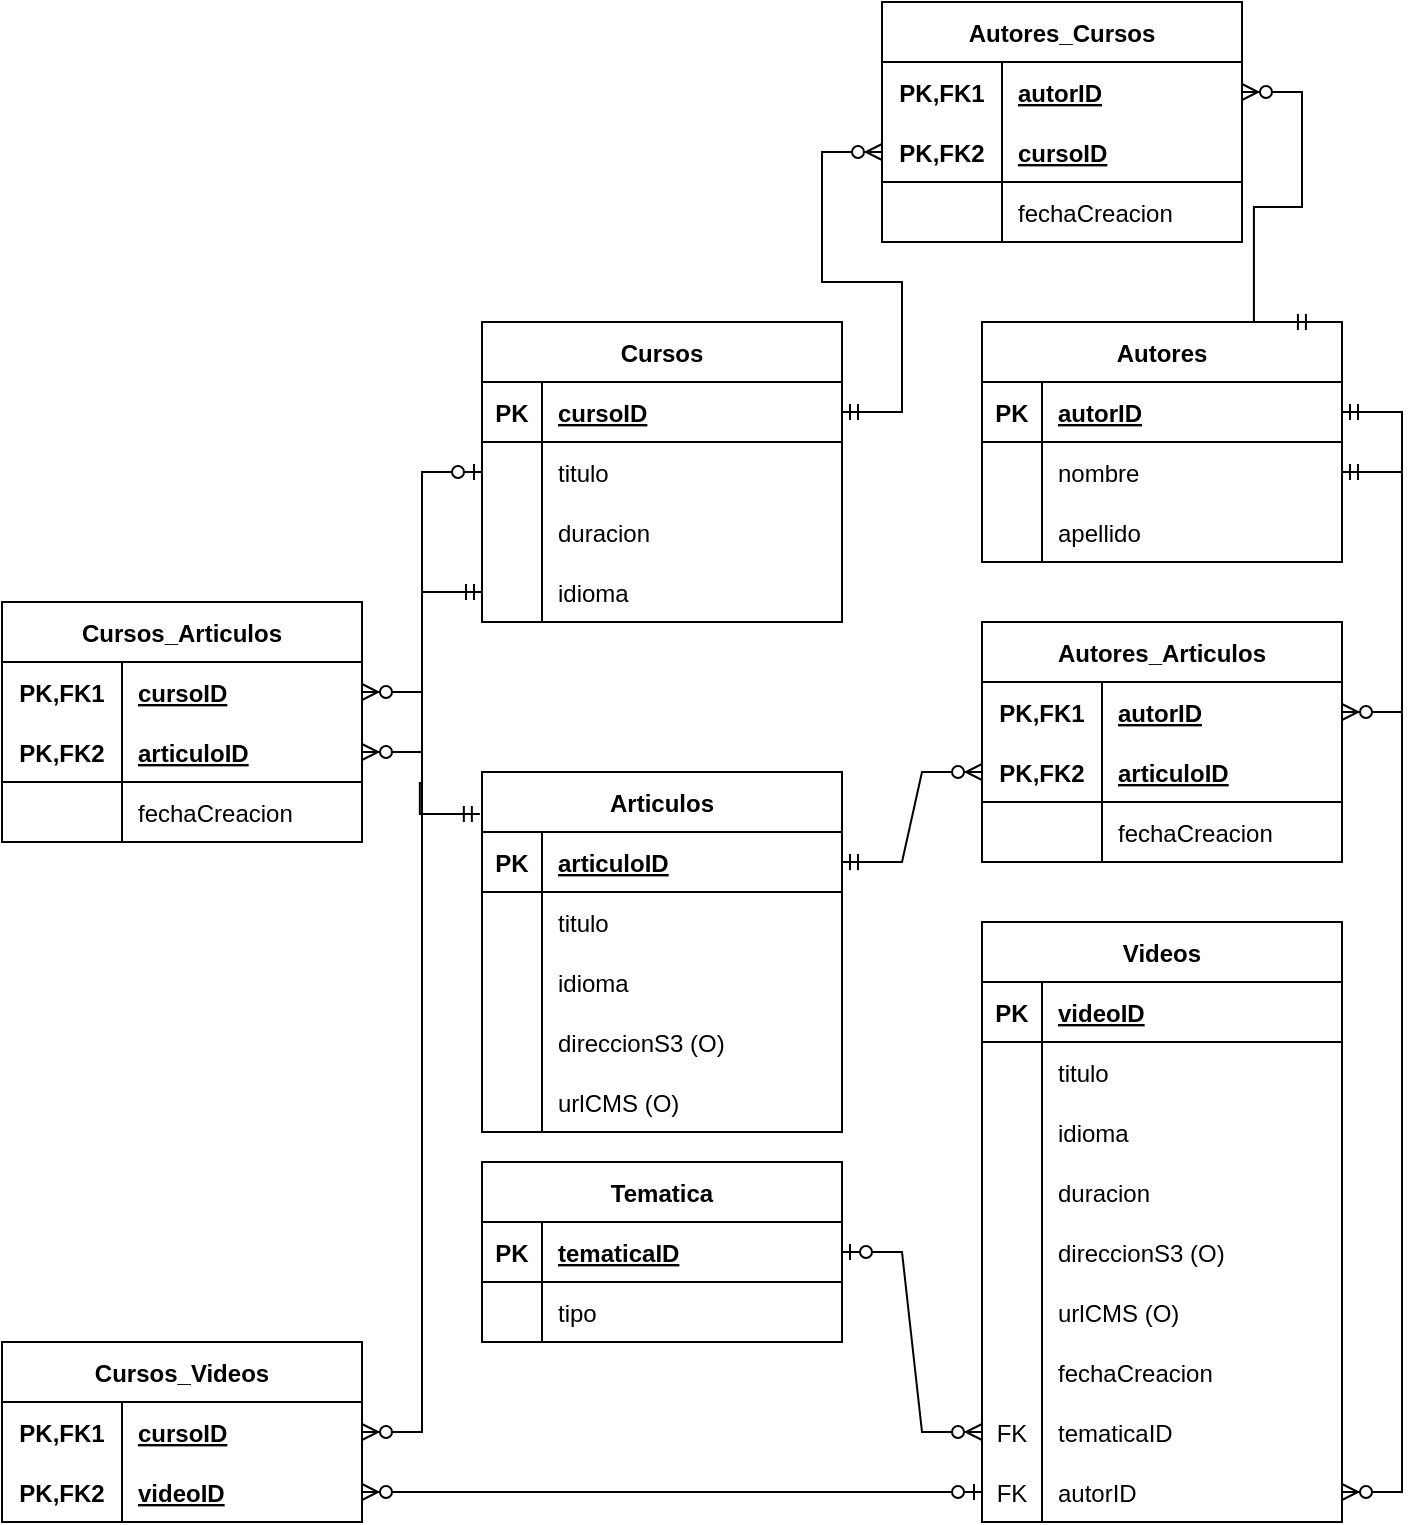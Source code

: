 <mxfile version="20.8.23" type="device"><diagram name="Página-1" id="os1vMzINKN-8FIigh-EX"><mxGraphModel dx="880" dy="416" grid="1" gridSize="10" guides="1" tooltips="1" connect="1" arrows="1" fold="1" page="1" pageScale="1" pageWidth="827" pageHeight="1169" math="0" shadow="0"><root><mxCell id="0"/><mxCell id="1" parent="0"/><mxCell id="VnHZlmrDXia-jZ76YcE3-1" value="Cursos" style="shape=table;startSize=30;container=1;collapsible=1;childLayout=tableLayout;fixedRows=1;rowLines=0;fontStyle=1;align=center;resizeLast=1;" vertex="1" parent="1"><mxGeometry x="270" y="180" width="180" height="150" as="geometry"/></mxCell><mxCell id="VnHZlmrDXia-jZ76YcE3-2" value="" style="shape=tableRow;horizontal=0;startSize=0;swimlaneHead=0;swimlaneBody=0;fillColor=none;collapsible=0;dropTarget=0;points=[[0,0.5],[1,0.5]];portConstraint=eastwest;top=0;left=0;right=0;bottom=1;" vertex="1" parent="VnHZlmrDXia-jZ76YcE3-1"><mxGeometry y="30" width="180" height="30" as="geometry"/></mxCell><mxCell id="VnHZlmrDXia-jZ76YcE3-3" value="PK" style="shape=partialRectangle;connectable=0;fillColor=none;top=0;left=0;bottom=0;right=0;fontStyle=1;overflow=hidden;" vertex="1" parent="VnHZlmrDXia-jZ76YcE3-2"><mxGeometry width="30" height="30" as="geometry"><mxRectangle width="30" height="30" as="alternateBounds"/></mxGeometry></mxCell><mxCell id="VnHZlmrDXia-jZ76YcE3-4" value="cursoID" style="shape=partialRectangle;connectable=0;fillColor=none;top=0;left=0;bottom=0;right=0;align=left;spacingLeft=6;fontStyle=5;overflow=hidden;" vertex="1" parent="VnHZlmrDXia-jZ76YcE3-2"><mxGeometry x="30" width="150" height="30" as="geometry"><mxRectangle width="150" height="30" as="alternateBounds"/></mxGeometry></mxCell><mxCell id="VnHZlmrDXia-jZ76YcE3-5" value="" style="shape=tableRow;horizontal=0;startSize=0;swimlaneHead=0;swimlaneBody=0;fillColor=none;collapsible=0;dropTarget=0;points=[[0,0.5],[1,0.5]];portConstraint=eastwest;top=0;left=0;right=0;bottom=0;" vertex="1" parent="VnHZlmrDXia-jZ76YcE3-1"><mxGeometry y="60" width="180" height="30" as="geometry"/></mxCell><mxCell id="VnHZlmrDXia-jZ76YcE3-6" value="" style="shape=partialRectangle;connectable=0;fillColor=none;top=0;left=0;bottom=0;right=0;editable=1;overflow=hidden;" vertex="1" parent="VnHZlmrDXia-jZ76YcE3-5"><mxGeometry width="30" height="30" as="geometry"><mxRectangle width="30" height="30" as="alternateBounds"/></mxGeometry></mxCell><mxCell id="VnHZlmrDXia-jZ76YcE3-7" value="titulo" style="shape=partialRectangle;connectable=0;fillColor=none;top=0;left=0;bottom=0;right=0;align=left;spacingLeft=6;overflow=hidden;" vertex="1" parent="VnHZlmrDXia-jZ76YcE3-5"><mxGeometry x="30" width="150" height="30" as="geometry"><mxRectangle width="150" height="30" as="alternateBounds"/></mxGeometry></mxCell><mxCell id="VnHZlmrDXia-jZ76YcE3-8" value="" style="shape=tableRow;horizontal=0;startSize=0;swimlaneHead=0;swimlaneBody=0;fillColor=none;collapsible=0;dropTarget=0;points=[[0,0.5],[1,0.5]];portConstraint=eastwest;top=0;left=0;right=0;bottom=0;" vertex="1" parent="VnHZlmrDXia-jZ76YcE3-1"><mxGeometry y="90" width="180" height="30" as="geometry"/></mxCell><mxCell id="VnHZlmrDXia-jZ76YcE3-9" value="" style="shape=partialRectangle;connectable=0;fillColor=none;top=0;left=0;bottom=0;right=0;editable=1;overflow=hidden;" vertex="1" parent="VnHZlmrDXia-jZ76YcE3-8"><mxGeometry width="30" height="30" as="geometry"><mxRectangle width="30" height="30" as="alternateBounds"/></mxGeometry></mxCell><mxCell id="VnHZlmrDXia-jZ76YcE3-10" value="duracion" style="shape=partialRectangle;connectable=0;fillColor=none;top=0;left=0;bottom=0;right=0;align=left;spacingLeft=6;overflow=hidden;" vertex="1" parent="VnHZlmrDXia-jZ76YcE3-8"><mxGeometry x="30" width="150" height="30" as="geometry"><mxRectangle width="150" height="30" as="alternateBounds"/></mxGeometry></mxCell><mxCell id="VnHZlmrDXia-jZ76YcE3-11" value="" style="shape=tableRow;horizontal=0;startSize=0;swimlaneHead=0;swimlaneBody=0;fillColor=none;collapsible=0;dropTarget=0;points=[[0,0.5],[1,0.5]];portConstraint=eastwest;top=0;left=0;right=0;bottom=0;" vertex="1" parent="VnHZlmrDXia-jZ76YcE3-1"><mxGeometry y="120" width="180" height="30" as="geometry"/></mxCell><mxCell id="VnHZlmrDXia-jZ76YcE3-12" value="" style="shape=partialRectangle;connectable=0;fillColor=none;top=0;left=0;bottom=0;right=0;editable=1;overflow=hidden;" vertex="1" parent="VnHZlmrDXia-jZ76YcE3-11"><mxGeometry width="30" height="30" as="geometry"><mxRectangle width="30" height="30" as="alternateBounds"/></mxGeometry></mxCell><mxCell id="VnHZlmrDXia-jZ76YcE3-13" value="idioma" style="shape=partialRectangle;connectable=0;fillColor=none;top=0;left=0;bottom=0;right=0;align=left;spacingLeft=6;overflow=hidden;" vertex="1" parent="VnHZlmrDXia-jZ76YcE3-11"><mxGeometry x="30" width="150" height="30" as="geometry"><mxRectangle width="150" height="30" as="alternateBounds"/></mxGeometry></mxCell><mxCell id="VnHZlmrDXia-jZ76YcE3-14" value="Autores" style="shape=table;startSize=30;container=1;collapsible=1;childLayout=tableLayout;fixedRows=1;rowLines=0;fontStyle=1;align=center;resizeLast=1;" vertex="1" parent="1"><mxGeometry x="520" y="180" width="180" height="120" as="geometry"/></mxCell><mxCell id="VnHZlmrDXia-jZ76YcE3-15" value="" style="shape=tableRow;horizontal=0;startSize=0;swimlaneHead=0;swimlaneBody=0;fillColor=none;collapsible=0;dropTarget=0;points=[[0,0.5],[1,0.5]];portConstraint=eastwest;top=0;left=0;right=0;bottom=1;" vertex="1" parent="VnHZlmrDXia-jZ76YcE3-14"><mxGeometry y="30" width="180" height="30" as="geometry"/></mxCell><mxCell id="VnHZlmrDXia-jZ76YcE3-16" value="PK" style="shape=partialRectangle;connectable=0;fillColor=none;top=0;left=0;bottom=0;right=0;fontStyle=1;overflow=hidden;" vertex="1" parent="VnHZlmrDXia-jZ76YcE3-15"><mxGeometry width="30" height="30" as="geometry"><mxRectangle width="30" height="30" as="alternateBounds"/></mxGeometry></mxCell><mxCell id="VnHZlmrDXia-jZ76YcE3-17" value="autorID" style="shape=partialRectangle;connectable=0;fillColor=none;top=0;left=0;bottom=0;right=0;align=left;spacingLeft=6;fontStyle=5;overflow=hidden;" vertex="1" parent="VnHZlmrDXia-jZ76YcE3-15"><mxGeometry x="30" width="150" height="30" as="geometry"><mxRectangle width="150" height="30" as="alternateBounds"/></mxGeometry></mxCell><mxCell id="VnHZlmrDXia-jZ76YcE3-18" value="" style="shape=tableRow;horizontal=0;startSize=0;swimlaneHead=0;swimlaneBody=0;fillColor=none;collapsible=0;dropTarget=0;points=[[0,0.5],[1,0.5]];portConstraint=eastwest;top=0;left=0;right=0;bottom=0;" vertex="1" parent="VnHZlmrDXia-jZ76YcE3-14"><mxGeometry y="60" width="180" height="30" as="geometry"/></mxCell><mxCell id="VnHZlmrDXia-jZ76YcE3-19" value="" style="shape=partialRectangle;connectable=0;fillColor=none;top=0;left=0;bottom=0;right=0;editable=1;overflow=hidden;" vertex="1" parent="VnHZlmrDXia-jZ76YcE3-18"><mxGeometry width="30" height="30" as="geometry"><mxRectangle width="30" height="30" as="alternateBounds"/></mxGeometry></mxCell><mxCell id="VnHZlmrDXia-jZ76YcE3-20" value="nombre" style="shape=partialRectangle;connectable=0;fillColor=none;top=0;left=0;bottom=0;right=0;align=left;spacingLeft=6;overflow=hidden;" vertex="1" parent="VnHZlmrDXia-jZ76YcE3-18"><mxGeometry x="30" width="150" height="30" as="geometry"><mxRectangle width="150" height="30" as="alternateBounds"/></mxGeometry></mxCell><mxCell id="VnHZlmrDXia-jZ76YcE3-21" value="" style="shape=tableRow;horizontal=0;startSize=0;swimlaneHead=0;swimlaneBody=0;fillColor=none;collapsible=0;dropTarget=0;points=[[0,0.5],[1,0.5]];portConstraint=eastwest;top=0;left=0;right=0;bottom=0;" vertex="1" parent="VnHZlmrDXia-jZ76YcE3-14"><mxGeometry y="90" width="180" height="30" as="geometry"/></mxCell><mxCell id="VnHZlmrDXia-jZ76YcE3-22" value="" style="shape=partialRectangle;connectable=0;fillColor=none;top=0;left=0;bottom=0;right=0;editable=1;overflow=hidden;" vertex="1" parent="VnHZlmrDXia-jZ76YcE3-21"><mxGeometry width="30" height="30" as="geometry"><mxRectangle width="30" height="30" as="alternateBounds"/></mxGeometry></mxCell><mxCell id="VnHZlmrDXia-jZ76YcE3-23" value="apellido" style="shape=partialRectangle;connectable=0;fillColor=none;top=0;left=0;bottom=0;right=0;align=left;spacingLeft=6;overflow=hidden;" vertex="1" parent="VnHZlmrDXia-jZ76YcE3-21"><mxGeometry x="30" width="150" height="30" as="geometry"><mxRectangle width="150" height="30" as="alternateBounds"/></mxGeometry></mxCell><mxCell id="VnHZlmrDXia-jZ76YcE3-73" value="Articulos" style="shape=table;startSize=30;container=1;collapsible=1;childLayout=tableLayout;fixedRows=1;rowLines=0;fontStyle=1;align=center;resizeLast=1;" vertex="1" parent="1"><mxGeometry x="270" y="405" width="180" height="180" as="geometry"/></mxCell><mxCell id="VnHZlmrDXia-jZ76YcE3-74" value="" style="shape=tableRow;horizontal=0;startSize=0;swimlaneHead=0;swimlaneBody=0;fillColor=none;collapsible=0;dropTarget=0;points=[[0,0.5],[1,0.5]];portConstraint=eastwest;top=0;left=0;right=0;bottom=1;" vertex="1" parent="VnHZlmrDXia-jZ76YcE3-73"><mxGeometry y="30" width="180" height="30" as="geometry"/></mxCell><mxCell id="VnHZlmrDXia-jZ76YcE3-75" value="PK" style="shape=partialRectangle;connectable=0;fillColor=none;top=0;left=0;bottom=0;right=0;fontStyle=1;overflow=hidden;" vertex="1" parent="VnHZlmrDXia-jZ76YcE3-74"><mxGeometry width="30" height="30" as="geometry"><mxRectangle width="30" height="30" as="alternateBounds"/></mxGeometry></mxCell><mxCell id="VnHZlmrDXia-jZ76YcE3-76" value="articuloID" style="shape=partialRectangle;connectable=0;fillColor=none;top=0;left=0;bottom=0;right=0;align=left;spacingLeft=6;fontStyle=5;overflow=hidden;" vertex="1" parent="VnHZlmrDXia-jZ76YcE3-74"><mxGeometry x="30" width="150" height="30" as="geometry"><mxRectangle width="150" height="30" as="alternateBounds"/></mxGeometry></mxCell><mxCell id="VnHZlmrDXia-jZ76YcE3-77" value="" style="shape=tableRow;horizontal=0;startSize=0;swimlaneHead=0;swimlaneBody=0;fillColor=none;collapsible=0;dropTarget=0;points=[[0,0.5],[1,0.5]];portConstraint=eastwest;top=0;left=0;right=0;bottom=0;" vertex="1" parent="VnHZlmrDXia-jZ76YcE3-73"><mxGeometry y="60" width="180" height="30" as="geometry"/></mxCell><mxCell id="VnHZlmrDXia-jZ76YcE3-78" value="" style="shape=partialRectangle;connectable=0;fillColor=none;top=0;left=0;bottom=0;right=0;editable=1;overflow=hidden;" vertex="1" parent="VnHZlmrDXia-jZ76YcE3-77"><mxGeometry width="30" height="30" as="geometry"><mxRectangle width="30" height="30" as="alternateBounds"/></mxGeometry></mxCell><mxCell id="VnHZlmrDXia-jZ76YcE3-79" value="titulo" style="shape=partialRectangle;connectable=0;fillColor=none;top=0;left=0;bottom=0;right=0;align=left;spacingLeft=6;overflow=hidden;" vertex="1" parent="VnHZlmrDXia-jZ76YcE3-77"><mxGeometry x="30" width="150" height="30" as="geometry"><mxRectangle width="150" height="30" as="alternateBounds"/></mxGeometry></mxCell><mxCell id="VnHZlmrDXia-jZ76YcE3-80" value="" style="shape=tableRow;horizontal=0;startSize=0;swimlaneHead=0;swimlaneBody=0;fillColor=none;collapsible=0;dropTarget=0;points=[[0,0.5],[1,0.5]];portConstraint=eastwest;top=0;left=0;right=0;bottom=0;" vertex="1" parent="VnHZlmrDXia-jZ76YcE3-73"><mxGeometry y="90" width="180" height="30" as="geometry"/></mxCell><mxCell id="VnHZlmrDXia-jZ76YcE3-81" value="" style="shape=partialRectangle;connectable=0;fillColor=none;top=0;left=0;bottom=0;right=0;editable=1;overflow=hidden;" vertex="1" parent="VnHZlmrDXia-jZ76YcE3-80"><mxGeometry width="30" height="30" as="geometry"><mxRectangle width="30" height="30" as="alternateBounds"/></mxGeometry></mxCell><mxCell id="VnHZlmrDXia-jZ76YcE3-82" value="idioma" style="shape=partialRectangle;connectable=0;fillColor=none;top=0;left=0;bottom=0;right=0;align=left;spacingLeft=6;overflow=hidden;" vertex="1" parent="VnHZlmrDXia-jZ76YcE3-80"><mxGeometry x="30" width="150" height="30" as="geometry"><mxRectangle width="150" height="30" as="alternateBounds"/></mxGeometry></mxCell><mxCell id="VnHZlmrDXia-jZ76YcE3-88" value="" style="shape=tableRow;horizontal=0;startSize=0;swimlaneHead=0;swimlaneBody=0;fillColor=none;collapsible=0;dropTarget=0;points=[[0,0.5],[1,0.5]];portConstraint=eastwest;top=0;left=0;right=0;bottom=0;" vertex="1" parent="VnHZlmrDXia-jZ76YcE3-73"><mxGeometry y="120" width="180" height="30" as="geometry"/></mxCell><mxCell id="VnHZlmrDXia-jZ76YcE3-89" value="" style="shape=partialRectangle;connectable=0;fillColor=none;top=0;left=0;bottom=0;right=0;editable=1;overflow=hidden;" vertex="1" parent="VnHZlmrDXia-jZ76YcE3-88"><mxGeometry width="30" height="30" as="geometry"><mxRectangle width="30" height="30" as="alternateBounds"/></mxGeometry></mxCell><mxCell id="VnHZlmrDXia-jZ76YcE3-90" value="direccionS3 (O)" style="shape=partialRectangle;connectable=0;fillColor=none;top=0;left=0;bottom=0;right=0;align=left;spacingLeft=6;overflow=hidden;" vertex="1" parent="VnHZlmrDXia-jZ76YcE3-88"><mxGeometry x="30" width="150" height="30" as="geometry"><mxRectangle width="150" height="30" as="alternateBounds"/></mxGeometry></mxCell><mxCell id="VnHZlmrDXia-jZ76YcE3-83" value="" style="shape=tableRow;horizontal=0;startSize=0;swimlaneHead=0;swimlaneBody=0;fillColor=none;collapsible=0;dropTarget=0;points=[[0,0.5],[1,0.5]];portConstraint=eastwest;top=0;left=0;right=0;bottom=0;" vertex="1" parent="VnHZlmrDXia-jZ76YcE3-73"><mxGeometry y="150" width="180" height="30" as="geometry"/></mxCell><mxCell id="VnHZlmrDXia-jZ76YcE3-84" value="" style="shape=partialRectangle;connectable=0;fillColor=none;top=0;left=0;bottom=0;right=0;editable=1;overflow=hidden;" vertex="1" parent="VnHZlmrDXia-jZ76YcE3-83"><mxGeometry width="30" height="30" as="geometry"><mxRectangle width="30" height="30" as="alternateBounds"/></mxGeometry></mxCell><mxCell id="VnHZlmrDXia-jZ76YcE3-85" value="urlCMS (O)" style="shape=partialRectangle;connectable=0;fillColor=none;top=0;left=0;bottom=0;right=0;align=left;spacingLeft=6;overflow=hidden;" vertex="1" parent="VnHZlmrDXia-jZ76YcE3-83"><mxGeometry x="30" width="150" height="30" as="geometry"><mxRectangle width="150" height="30" as="alternateBounds"/></mxGeometry></mxCell><mxCell id="VnHZlmrDXia-jZ76YcE3-132" value="Videos" style="shape=table;startSize=30;container=1;collapsible=1;childLayout=tableLayout;fixedRows=1;rowLines=0;fontStyle=1;align=center;resizeLast=1;" vertex="1" parent="1"><mxGeometry x="520" y="480" width="180" height="300" as="geometry"/></mxCell><mxCell id="VnHZlmrDXia-jZ76YcE3-133" value="" style="shape=tableRow;horizontal=0;startSize=0;swimlaneHead=0;swimlaneBody=0;fillColor=none;collapsible=0;dropTarget=0;points=[[0,0.5],[1,0.5]];portConstraint=eastwest;top=0;left=0;right=0;bottom=1;" vertex="1" parent="VnHZlmrDXia-jZ76YcE3-132"><mxGeometry y="30" width="180" height="30" as="geometry"/></mxCell><mxCell id="VnHZlmrDXia-jZ76YcE3-134" value="PK" style="shape=partialRectangle;connectable=0;fillColor=none;top=0;left=0;bottom=0;right=0;fontStyle=1;overflow=hidden;" vertex="1" parent="VnHZlmrDXia-jZ76YcE3-133"><mxGeometry width="30" height="30" as="geometry"><mxRectangle width="30" height="30" as="alternateBounds"/></mxGeometry></mxCell><mxCell id="VnHZlmrDXia-jZ76YcE3-135" value="videoID" style="shape=partialRectangle;connectable=0;fillColor=none;top=0;left=0;bottom=0;right=0;align=left;spacingLeft=6;fontStyle=5;overflow=hidden;" vertex="1" parent="VnHZlmrDXia-jZ76YcE3-133"><mxGeometry x="30" width="150" height="30" as="geometry"><mxRectangle width="150" height="30" as="alternateBounds"/></mxGeometry></mxCell><mxCell id="VnHZlmrDXia-jZ76YcE3-136" value="" style="shape=tableRow;horizontal=0;startSize=0;swimlaneHead=0;swimlaneBody=0;fillColor=none;collapsible=0;dropTarget=0;points=[[0,0.5],[1,0.5]];portConstraint=eastwest;top=0;left=0;right=0;bottom=0;" vertex="1" parent="VnHZlmrDXia-jZ76YcE3-132"><mxGeometry y="60" width="180" height="30" as="geometry"/></mxCell><mxCell id="VnHZlmrDXia-jZ76YcE3-137" value="" style="shape=partialRectangle;connectable=0;fillColor=none;top=0;left=0;bottom=0;right=0;editable=1;overflow=hidden;" vertex="1" parent="VnHZlmrDXia-jZ76YcE3-136"><mxGeometry width="30" height="30" as="geometry"><mxRectangle width="30" height="30" as="alternateBounds"/></mxGeometry></mxCell><mxCell id="VnHZlmrDXia-jZ76YcE3-138" value="titulo" style="shape=partialRectangle;connectable=0;fillColor=none;top=0;left=0;bottom=0;right=0;align=left;spacingLeft=6;overflow=hidden;" vertex="1" parent="VnHZlmrDXia-jZ76YcE3-136"><mxGeometry x="30" width="150" height="30" as="geometry"><mxRectangle width="150" height="30" as="alternateBounds"/></mxGeometry></mxCell><mxCell id="VnHZlmrDXia-jZ76YcE3-139" value="" style="shape=tableRow;horizontal=0;startSize=0;swimlaneHead=0;swimlaneBody=0;fillColor=none;collapsible=0;dropTarget=0;points=[[0,0.5],[1,0.5]];portConstraint=eastwest;top=0;left=0;right=0;bottom=0;" vertex="1" parent="VnHZlmrDXia-jZ76YcE3-132"><mxGeometry y="90" width="180" height="30" as="geometry"/></mxCell><mxCell id="VnHZlmrDXia-jZ76YcE3-140" value="" style="shape=partialRectangle;connectable=0;fillColor=none;top=0;left=0;bottom=0;right=0;editable=1;overflow=hidden;" vertex="1" parent="VnHZlmrDXia-jZ76YcE3-139"><mxGeometry width="30" height="30" as="geometry"><mxRectangle width="30" height="30" as="alternateBounds"/></mxGeometry></mxCell><mxCell id="VnHZlmrDXia-jZ76YcE3-141" value="idioma" style="shape=partialRectangle;connectable=0;fillColor=none;top=0;left=0;bottom=0;right=0;align=left;spacingLeft=6;overflow=hidden;" vertex="1" parent="VnHZlmrDXia-jZ76YcE3-139"><mxGeometry x="30" width="150" height="30" as="geometry"><mxRectangle width="150" height="30" as="alternateBounds"/></mxGeometry></mxCell><mxCell id="VnHZlmrDXia-jZ76YcE3-187" value="" style="shape=tableRow;horizontal=0;startSize=0;swimlaneHead=0;swimlaneBody=0;fillColor=none;collapsible=0;dropTarget=0;points=[[0,0.5],[1,0.5]];portConstraint=eastwest;top=0;left=0;right=0;bottom=0;" vertex="1" parent="VnHZlmrDXia-jZ76YcE3-132"><mxGeometry y="120" width="180" height="30" as="geometry"/></mxCell><mxCell id="VnHZlmrDXia-jZ76YcE3-188" value="" style="shape=partialRectangle;connectable=0;fillColor=none;top=0;left=0;bottom=0;right=0;editable=1;overflow=hidden;" vertex="1" parent="VnHZlmrDXia-jZ76YcE3-187"><mxGeometry width="30" height="30" as="geometry"><mxRectangle width="30" height="30" as="alternateBounds"/></mxGeometry></mxCell><mxCell id="VnHZlmrDXia-jZ76YcE3-189" value="duracion" style="shape=partialRectangle;connectable=0;fillColor=none;top=0;left=0;bottom=0;right=0;align=left;spacingLeft=6;overflow=hidden;" vertex="1" parent="VnHZlmrDXia-jZ76YcE3-187"><mxGeometry x="30" width="150" height="30" as="geometry"><mxRectangle width="150" height="30" as="alternateBounds"/></mxGeometry></mxCell><mxCell id="VnHZlmrDXia-jZ76YcE3-142" value="" style="shape=tableRow;horizontal=0;startSize=0;swimlaneHead=0;swimlaneBody=0;fillColor=none;collapsible=0;dropTarget=0;points=[[0,0.5],[1,0.5]];portConstraint=eastwest;top=0;left=0;right=0;bottom=0;" vertex="1" parent="VnHZlmrDXia-jZ76YcE3-132"><mxGeometry y="150" width="180" height="30" as="geometry"/></mxCell><mxCell id="VnHZlmrDXia-jZ76YcE3-143" value="" style="shape=partialRectangle;connectable=0;fillColor=none;top=0;left=0;bottom=0;right=0;editable=1;overflow=hidden;" vertex="1" parent="VnHZlmrDXia-jZ76YcE3-142"><mxGeometry width="30" height="30" as="geometry"><mxRectangle width="30" height="30" as="alternateBounds"/></mxGeometry></mxCell><mxCell id="VnHZlmrDXia-jZ76YcE3-144" value="direccionS3 (O)" style="shape=partialRectangle;connectable=0;fillColor=none;top=0;left=0;bottom=0;right=0;align=left;spacingLeft=6;overflow=hidden;" vertex="1" parent="VnHZlmrDXia-jZ76YcE3-142"><mxGeometry x="30" width="150" height="30" as="geometry"><mxRectangle width="150" height="30" as="alternateBounds"/></mxGeometry></mxCell><mxCell id="VnHZlmrDXia-jZ76YcE3-145" value="" style="shape=tableRow;horizontal=0;startSize=0;swimlaneHead=0;swimlaneBody=0;fillColor=none;collapsible=0;dropTarget=0;points=[[0,0.5],[1,0.5]];portConstraint=eastwest;top=0;left=0;right=0;bottom=0;" vertex="1" parent="VnHZlmrDXia-jZ76YcE3-132"><mxGeometry y="180" width="180" height="30" as="geometry"/></mxCell><mxCell id="VnHZlmrDXia-jZ76YcE3-146" value="" style="shape=partialRectangle;connectable=0;fillColor=none;top=0;left=0;bottom=0;right=0;editable=1;overflow=hidden;" vertex="1" parent="VnHZlmrDXia-jZ76YcE3-145"><mxGeometry width="30" height="30" as="geometry"><mxRectangle width="30" height="30" as="alternateBounds"/></mxGeometry></mxCell><mxCell id="VnHZlmrDXia-jZ76YcE3-147" value="urlCMS (O)" style="shape=partialRectangle;connectable=0;fillColor=none;top=0;left=0;bottom=0;right=0;align=left;spacingLeft=6;overflow=hidden;" vertex="1" parent="VnHZlmrDXia-jZ76YcE3-145"><mxGeometry x="30" width="150" height="30" as="geometry"><mxRectangle width="150" height="30" as="alternateBounds"/></mxGeometry></mxCell><mxCell id="VnHZlmrDXia-jZ76YcE3-218" value="" style="shape=tableRow;horizontal=0;startSize=0;swimlaneHead=0;swimlaneBody=0;fillColor=none;collapsible=0;dropTarget=0;points=[[0,0.5],[1,0.5]];portConstraint=eastwest;top=0;left=0;right=0;bottom=0;" vertex="1" parent="VnHZlmrDXia-jZ76YcE3-132"><mxGeometry y="210" width="180" height="30" as="geometry"/></mxCell><mxCell id="VnHZlmrDXia-jZ76YcE3-219" value="" style="shape=partialRectangle;connectable=0;fillColor=none;top=0;left=0;bottom=0;right=0;editable=1;overflow=hidden;" vertex="1" parent="VnHZlmrDXia-jZ76YcE3-218"><mxGeometry width="30" height="30" as="geometry"><mxRectangle width="30" height="30" as="alternateBounds"/></mxGeometry></mxCell><mxCell id="VnHZlmrDXia-jZ76YcE3-220" value="fechaCreacion" style="shape=partialRectangle;connectable=0;fillColor=none;top=0;left=0;bottom=0;right=0;align=left;spacingLeft=6;overflow=hidden;" vertex="1" parent="VnHZlmrDXia-jZ76YcE3-218"><mxGeometry x="30" width="150" height="30" as="geometry"><mxRectangle width="150" height="30" as="alternateBounds"/></mxGeometry></mxCell><mxCell id="VnHZlmrDXia-jZ76YcE3-193" value="" style="shape=tableRow;horizontal=0;startSize=0;swimlaneHead=0;swimlaneBody=0;fillColor=none;collapsible=0;dropTarget=0;points=[[0,0.5],[1,0.5]];portConstraint=eastwest;top=0;left=0;right=0;bottom=0;" vertex="1" parent="VnHZlmrDXia-jZ76YcE3-132"><mxGeometry y="240" width="180" height="30" as="geometry"/></mxCell><mxCell id="VnHZlmrDXia-jZ76YcE3-194" value="FK" style="shape=partialRectangle;connectable=0;fillColor=none;top=0;left=0;bottom=0;right=0;fontStyle=0;overflow=hidden;" vertex="1" parent="VnHZlmrDXia-jZ76YcE3-193"><mxGeometry width="30" height="30" as="geometry"><mxRectangle width="30" height="30" as="alternateBounds"/></mxGeometry></mxCell><mxCell id="VnHZlmrDXia-jZ76YcE3-195" value="tematicaID" style="shape=partialRectangle;connectable=0;fillColor=none;top=0;left=0;bottom=0;right=0;align=left;spacingLeft=6;fontStyle=0;overflow=hidden;" vertex="1" parent="VnHZlmrDXia-jZ76YcE3-193"><mxGeometry x="30" width="150" height="30" as="geometry"><mxRectangle width="150" height="30" as="alternateBounds"/></mxGeometry></mxCell><mxCell id="VnHZlmrDXia-jZ76YcE3-190" value="" style="shape=tableRow;horizontal=0;startSize=0;swimlaneHead=0;swimlaneBody=0;fillColor=none;collapsible=0;dropTarget=0;points=[[0,0.5],[1,0.5]];portConstraint=eastwest;top=0;left=0;right=0;bottom=0;" vertex="1" parent="VnHZlmrDXia-jZ76YcE3-132"><mxGeometry y="270" width="180" height="30" as="geometry"/></mxCell><mxCell id="VnHZlmrDXia-jZ76YcE3-191" value="FK" style="shape=partialRectangle;connectable=0;fillColor=none;top=0;left=0;bottom=0;right=0;fontStyle=0;overflow=hidden;" vertex="1" parent="VnHZlmrDXia-jZ76YcE3-190"><mxGeometry width="30" height="30" as="geometry"><mxRectangle width="30" height="30" as="alternateBounds"/></mxGeometry></mxCell><mxCell id="VnHZlmrDXia-jZ76YcE3-192" value="autorID" style="shape=partialRectangle;connectable=0;fillColor=none;top=0;left=0;bottom=0;right=0;align=left;spacingLeft=6;fontStyle=0;overflow=hidden;" vertex="1" parent="VnHZlmrDXia-jZ76YcE3-190"><mxGeometry x="30" width="150" height="30" as="geometry"><mxRectangle width="150" height="30" as="alternateBounds"/></mxGeometry></mxCell><mxCell id="VnHZlmrDXia-jZ76YcE3-148" value="Autores_Cursos" style="shape=table;startSize=30;container=1;collapsible=1;childLayout=tableLayout;fixedRows=1;rowLines=0;fontStyle=1;align=center;resizeLast=1;" vertex="1" parent="1"><mxGeometry x="470" y="20" width="180" height="120" as="geometry"/></mxCell><mxCell id="VnHZlmrDXia-jZ76YcE3-149" value="" style="shape=tableRow;horizontal=0;startSize=0;swimlaneHead=0;swimlaneBody=0;fillColor=none;collapsible=0;dropTarget=0;points=[[0,0.5],[1,0.5]];portConstraint=eastwest;top=0;left=0;right=0;bottom=0;" vertex="1" parent="VnHZlmrDXia-jZ76YcE3-148"><mxGeometry y="30" width="180" height="30" as="geometry"/></mxCell><mxCell id="VnHZlmrDXia-jZ76YcE3-150" value="PK,FK1" style="shape=partialRectangle;connectable=0;fillColor=none;top=0;left=0;bottom=0;right=0;fontStyle=1;overflow=hidden;" vertex="1" parent="VnHZlmrDXia-jZ76YcE3-149"><mxGeometry width="60" height="30" as="geometry"><mxRectangle width="60" height="30" as="alternateBounds"/></mxGeometry></mxCell><mxCell id="VnHZlmrDXia-jZ76YcE3-151" value="autorID" style="shape=partialRectangle;connectable=0;fillColor=none;top=0;left=0;bottom=0;right=0;align=left;spacingLeft=6;fontStyle=5;overflow=hidden;" vertex="1" parent="VnHZlmrDXia-jZ76YcE3-149"><mxGeometry x="60" width="120" height="30" as="geometry"><mxRectangle width="120" height="30" as="alternateBounds"/></mxGeometry></mxCell><mxCell id="VnHZlmrDXia-jZ76YcE3-152" value="" style="shape=tableRow;horizontal=0;startSize=0;swimlaneHead=0;swimlaneBody=0;fillColor=none;collapsible=0;dropTarget=0;points=[[0,0.5],[1,0.5]];portConstraint=eastwest;top=0;left=0;right=0;bottom=1;" vertex="1" parent="VnHZlmrDXia-jZ76YcE3-148"><mxGeometry y="60" width="180" height="30" as="geometry"/></mxCell><mxCell id="VnHZlmrDXia-jZ76YcE3-153" value="PK,FK2" style="shape=partialRectangle;connectable=0;fillColor=none;top=0;left=0;bottom=0;right=0;fontStyle=1;overflow=hidden;" vertex="1" parent="VnHZlmrDXia-jZ76YcE3-152"><mxGeometry width="60" height="30" as="geometry"><mxRectangle width="60" height="30" as="alternateBounds"/></mxGeometry></mxCell><mxCell id="VnHZlmrDXia-jZ76YcE3-154" value="cursoID" style="shape=partialRectangle;connectable=0;fillColor=none;top=0;left=0;bottom=0;right=0;align=left;spacingLeft=6;fontStyle=5;overflow=hidden;" vertex="1" parent="VnHZlmrDXia-jZ76YcE3-152"><mxGeometry x="60" width="120" height="30" as="geometry"><mxRectangle width="120" height="30" as="alternateBounds"/></mxGeometry></mxCell><mxCell id="VnHZlmrDXia-jZ76YcE3-226" value="" style="shape=tableRow;horizontal=0;startSize=0;swimlaneHead=0;swimlaneBody=0;fillColor=none;collapsible=0;dropTarget=0;points=[[0,0.5],[1,0.5]];portConstraint=eastwest;top=0;left=0;right=0;bottom=0;" vertex="1" parent="VnHZlmrDXia-jZ76YcE3-148"><mxGeometry y="90" width="180" height="30" as="geometry"/></mxCell><mxCell id="VnHZlmrDXia-jZ76YcE3-227" value="" style="shape=partialRectangle;connectable=0;fillColor=none;top=0;left=0;bottom=0;right=0;editable=1;overflow=hidden;" vertex="1" parent="VnHZlmrDXia-jZ76YcE3-226"><mxGeometry width="60" height="30" as="geometry"><mxRectangle width="60" height="30" as="alternateBounds"/></mxGeometry></mxCell><mxCell id="VnHZlmrDXia-jZ76YcE3-228" value="fechaCreacion" style="shape=partialRectangle;connectable=0;fillColor=none;top=0;left=0;bottom=0;right=0;align=left;spacingLeft=6;overflow=hidden;" vertex="1" parent="VnHZlmrDXia-jZ76YcE3-226"><mxGeometry x="60" width="120" height="30" as="geometry"><mxRectangle width="120" height="30" as="alternateBounds"/></mxGeometry></mxCell><mxCell id="VnHZlmrDXia-jZ76YcE3-161" value="Cursos_Articulos" style="shape=table;startSize=30;container=1;collapsible=1;childLayout=tableLayout;fixedRows=1;rowLines=0;fontStyle=1;align=center;resizeLast=1;" vertex="1" parent="1"><mxGeometry x="30" y="320" width="180" height="120" as="geometry"/></mxCell><mxCell id="VnHZlmrDXia-jZ76YcE3-162" value="" style="shape=tableRow;horizontal=0;startSize=0;swimlaneHead=0;swimlaneBody=0;fillColor=none;collapsible=0;dropTarget=0;points=[[0,0.5],[1,0.5]];portConstraint=eastwest;top=0;left=0;right=0;bottom=0;" vertex="1" parent="VnHZlmrDXia-jZ76YcE3-161"><mxGeometry y="30" width="180" height="30" as="geometry"/></mxCell><mxCell id="VnHZlmrDXia-jZ76YcE3-163" value="PK,FK1" style="shape=partialRectangle;connectable=0;fillColor=none;top=0;left=0;bottom=0;right=0;fontStyle=1;overflow=hidden;" vertex="1" parent="VnHZlmrDXia-jZ76YcE3-162"><mxGeometry width="60" height="30" as="geometry"><mxRectangle width="60" height="30" as="alternateBounds"/></mxGeometry></mxCell><mxCell id="VnHZlmrDXia-jZ76YcE3-164" value="cursoID" style="shape=partialRectangle;connectable=0;fillColor=none;top=0;left=0;bottom=0;right=0;align=left;spacingLeft=6;fontStyle=5;overflow=hidden;" vertex="1" parent="VnHZlmrDXia-jZ76YcE3-162"><mxGeometry x="60" width="120" height="30" as="geometry"><mxRectangle width="120" height="30" as="alternateBounds"/></mxGeometry></mxCell><mxCell id="VnHZlmrDXia-jZ76YcE3-165" value="" style="shape=tableRow;horizontal=0;startSize=0;swimlaneHead=0;swimlaneBody=0;fillColor=none;collapsible=0;dropTarget=0;points=[[0,0.5],[1,0.5]];portConstraint=eastwest;top=0;left=0;right=0;bottom=1;" vertex="1" parent="VnHZlmrDXia-jZ76YcE3-161"><mxGeometry y="60" width="180" height="30" as="geometry"/></mxCell><mxCell id="VnHZlmrDXia-jZ76YcE3-166" value="PK,FK2" style="shape=partialRectangle;connectable=0;fillColor=none;top=0;left=0;bottom=0;right=0;fontStyle=1;overflow=hidden;" vertex="1" parent="VnHZlmrDXia-jZ76YcE3-165"><mxGeometry width="60" height="30" as="geometry"><mxRectangle width="60" height="30" as="alternateBounds"/></mxGeometry></mxCell><mxCell id="VnHZlmrDXia-jZ76YcE3-167" value="articuloID" style="shape=partialRectangle;connectable=0;fillColor=none;top=0;left=0;bottom=0;right=0;align=left;spacingLeft=6;fontStyle=5;overflow=hidden;" vertex="1" parent="VnHZlmrDXia-jZ76YcE3-165"><mxGeometry x="60" width="120" height="30" as="geometry"><mxRectangle width="120" height="30" as="alternateBounds"/></mxGeometry></mxCell><mxCell id="VnHZlmrDXia-jZ76YcE3-168" value="" style="shape=tableRow;horizontal=0;startSize=0;swimlaneHead=0;swimlaneBody=0;fillColor=none;collapsible=0;dropTarget=0;points=[[0,0.5],[1,0.5]];portConstraint=eastwest;top=0;left=0;right=0;bottom=0;" vertex="1" parent="VnHZlmrDXia-jZ76YcE3-161"><mxGeometry y="90" width="180" height="30" as="geometry"/></mxCell><mxCell id="VnHZlmrDXia-jZ76YcE3-169" value="" style="shape=partialRectangle;connectable=0;fillColor=none;top=0;left=0;bottom=0;right=0;editable=1;overflow=hidden;" vertex="1" parent="VnHZlmrDXia-jZ76YcE3-168"><mxGeometry width="60" height="30" as="geometry"><mxRectangle width="60" height="30" as="alternateBounds"/></mxGeometry></mxCell><mxCell id="VnHZlmrDXia-jZ76YcE3-170" value="fechaCreacion" style="shape=partialRectangle;connectable=0;fillColor=none;top=0;left=0;bottom=0;right=0;align=left;spacingLeft=6;overflow=hidden;" vertex="1" parent="VnHZlmrDXia-jZ76YcE3-168"><mxGeometry x="60" width="120" height="30" as="geometry"><mxRectangle width="120" height="30" as="alternateBounds"/></mxGeometry></mxCell><mxCell id="VnHZlmrDXia-jZ76YcE3-174" value="Autores_Articulos" style="shape=table;startSize=30;container=1;collapsible=1;childLayout=tableLayout;fixedRows=1;rowLines=0;fontStyle=1;align=center;resizeLast=1;" vertex="1" parent="1"><mxGeometry x="520" y="330" width="180" height="120" as="geometry"/></mxCell><mxCell id="VnHZlmrDXia-jZ76YcE3-175" value="" style="shape=tableRow;horizontal=0;startSize=0;swimlaneHead=0;swimlaneBody=0;fillColor=none;collapsible=0;dropTarget=0;points=[[0,0.5],[1,0.5]];portConstraint=eastwest;top=0;left=0;right=0;bottom=0;" vertex="1" parent="VnHZlmrDXia-jZ76YcE3-174"><mxGeometry y="30" width="180" height="30" as="geometry"/></mxCell><mxCell id="VnHZlmrDXia-jZ76YcE3-176" value="PK,FK1" style="shape=partialRectangle;connectable=0;fillColor=none;top=0;left=0;bottom=0;right=0;fontStyle=1;overflow=hidden;" vertex="1" parent="VnHZlmrDXia-jZ76YcE3-175"><mxGeometry width="60" height="30" as="geometry"><mxRectangle width="60" height="30" as="alternateBounds"/></mxGeometry></mxCell><mxCell id="VnHZlmrDXia-jZ76YcE3-177" value="autorID" style="shape=partialRectangle;connectable=0;fillColor=none;top=0;left=0;bottom=0;right=0;align=left;spacingLeft=6;fontStyle=5;overflow=hidden;" vertex="1" parent="VnHZlmrDXia-jZ76YcE3-175"><mxGeometry x="60" width="120" height="30" as="geometry"><mxRectangle width="120" height="30" as="alternateBounds"/></mxGeometry></mxCell><mxCell id="VnHZlmrDXia-jZ76YcE3-178" value="" style="shape=tableRow;horizontal=0;startSize=0;swimlaneHead=0;swimlaneBody=0;fillColor=none;collapsible=0;dropTarget=0;points=[[0,0.5],[1,0.5]];portConstraint=eastwest;top=0;left=0;right=0;bottom=1;" vertex="1" parent="VnHZlmrDXia-jZ76YcE3-174"><mxGeometry y="60" width="180" height="30" as="geometry"/></mxCell><mxCell id="VnHZlmrDXia-jZ76YcE3-179" value="PK,FK2" style="shape=partialRectangle;connectable=0;fillColor=none;top=0;left=0;bottom=0;right=0;fontStyle=1;overflow=hidden;" vertex="1" parent="VnHZlmrDXia-jZ76YcE3-178"><mxGeometry width="60" height="30" as="geometry"><mxRectangle width="60" height="30" as="alternateBounds"/></mxGeometry></mxCell><mxCell id="VnHZlmrDXia-jZ76YcE3-180" value="articuloID" style="shape=partialRectangle;connectable=0;fillColor=none;top=0;left=0;bottom=0;right=0;align=left;spacingLeft=6;fontStyle=5;overflow=hidden;" vertex="1" parent="VnHZlmrDXia-jZ76YcE3-178"><mxGeometry x="60" width="120" height="30" as="geometry"><mxRectangle width="120" height="30" as="alternateBounds"/></mxGeometry></mxCell><mxCell id="VnHZlmrDXia-jZ76YcE3-181" value="" style="shape=tableRow;horizontal=0;startSize=0;swimlaneHead=0;swimlaneBody=0;fillColor=none;collapsible=0;dropTarget=0;points=[[0,0.5],[1,0.5]];portConstraint=eastwest;top=0;left=0;right=0;bottom=0;" vertex="1" parent="VnHZlmrDXia-jZ76YcE3-174"><mxGeometry y="90" width="180" height="30" as="geometry"/></mxCell><mxCell id="VnHZlmrDXia-jZ76YcE3-182" value="" style="shape=partialRectangle;connectable=0;fillColor=none;top=0;left=0;bottom=0;right=0;editable=1;overflow=hidden;" vertex="1" parent="VnHZlmrDXia-jZ76YcE3-181"><mxGeometry width="60" height="30" as="geometry"><mxRectangle width="60" height="30" as="alternateBounds"/></mxGeometry></mxCell><mxCell id="VnHZlmrDXia-jZ76YcE3-183" value="fechaCreacion" style="shape=partialRectangle;connectable=0;fillColor=none;top=0;left=0;bottom=0;right=0;align=left;spacingLeft=6;overflow=hidden;" vertex="1" parent="VnHZlmrDXia-jZ76YcE3-181"><mxGeometry x="60" width="120" height="30" as="geometry"><mxRectangle width="120" height="30" as="alternateBounds"/></mxGeometry></mxCell><mxCell id="VnHZlmrDXia-jZ76YcE3-196" value="" style="edgeStyle=entityRelationEdgeStyle;fontSize=12;html=1;endArrow=ERzeroToMany;startArrow=ERmandOne;rounded=0;strokeColor=default;entryX=1;entryY=0.5;entryDx=0;entryDy=0;exitX=1;exitY=0.5;exitDx=0;exitDy=0;" edge="1" parent="1" source="VnHZlmrDXia-jZ76YcE3-18" target="VnHZlmrDXia-jZ76YcE3-190"><mxGeometry width="100" height="100" relative="1" as="geometry"><mxPoint x="370" y="520" as="sourcePoint"/><mxPoint x="470" y="420" as="targetPoint"/></mxGeometry></mxCell><mxCell id="VnHZlmrDXia-jZ76YcE3-197" value="Tematica" style="shape=table;startSize=30;container=1;collapsible=1;childLayout=tableLayout;fixedRows=1;rowLines=0;fontStyle=1;align=center;resizeLast=1;" vertex="1" parent="1"><mxGeometry x="270" y="600" width="180" height="90" as="geometry"/></mxCell><mxCell id="VnHZlmrDXia-jZ76YcE3-198" value="" style="shape=tableRow;horizontal=0;startSize=0;swimlaneHead=0;swimlaneBody=0;fillColor=none;collapsible=0;dropTarget=0;points=[[0,0.5],[1,0.5]];portConstraint=eastwest;top=0;left=0;right=0;bottom=1;" vertex="1" parent="VnHZlmrDXia-jZ76YcE3-197"><mxGeometry y="30" width="180" height="30" as="geometry"/></mxCell><mxCell id="VnHZlmrDXia-jZ76YcE3-199" value="PK" style="shape=partialRectangle;connectable=0;fillColor=none;top=0;left=0;bottom=0;right=0;fontStyle=1;overflow=hidden;" vertex="1" parent="VnHZlmrDXia-jZ76YcE3-198"><mxGeometry width="30" height="30" as="geometry"><mxRectangle width="30" height="30" as="alternateBounds"/></mxGeometry></mxCell><mxCell id="VnHZlmrDXia-jZ76YcE3-200" value="tematicaID" style="shape=partialRectangle;connectable=0;fillColor=none;top=0;left=0;bottom=0;right=0;align=left;spacingLeft=6;fontStyle=5;overflow=hidden;" vertex="1" parent="VnHZlmrDXia-jZ76YcE3-198"><mxGeometry x="30" width="150" height="30" as="geometry"><mxRectangle width="150" height="30" as="alternateBounds"/></mxGeometry></mxCell><mxCell id="VnHZlmrDXia-jZ76YcE3-201" value="" style="shape=tableRow;horizontal=0;startSize=0;swimlaneHead=0;swimlaneBody=0;fillColor=none;collapsible=0;dropTarget=0;points=[[0,0.5],[1,0.5]];portConstraint=eastwest;top=0;left=0;right=0;bottom=0;" vertex="1" parent="VnHZlmrDXia-jZ76YcE3-197"><mxGeometry y="60" width="180" height="30" as="geometry"/></mxCell><mxCell id="VnHZlmrDXia-jZ76YcE3-202" value="" style="shape=partialRectangle;connectable=0;fillColor=none;top=0;left=0;bottom=0;right=0;editable=1;overflow=hidden;" vertex="1" parent="VnHZlmrDXia-jZ76YcE3-201"><mxGeometry width="30" height="30" as="geometry"><mxRectangle width="30" height="30" as="alternateBounds"/></mxGeometry></mxCell><mxCell id="VnHZlmrDXia-jZ76YcE3-203" value="tipo" style="shape=partialRectangle;connectable=0;fillColor=none;top=0;left=0;bottom=0;right=0;align=left;spacingLeft=6;overflow=hidden;" vertex="1" parent="VnHZlmrDXia-jZ76YcE3-201"><mxGeometry x="30" width="150" height="30" as="geometry"><mxRectangle width="150" height="30" as="alternateBounds"/></mxGeometry></mxCell><mxCell id="VnHZlmrDXia-jZ76YcE3-211" value="Cursos_Videos" style="shape=table;startSize=30;container=1;collapsible=1;childLayout=tableLayout;fixedRows=1;rowLines=0;fontStyle=1;align=center;resizeLast=1;" vertex="1" parent="1"><mxGeometry x="30" y="690" width="180" height="90" as="geometry"/></mxCell><mxCell id="VnHZlmrDXia-jZ76YcE3-212" value="" style="shape=tableRow;horizontal=0;startSize=0;swimlaneHead=0;swimlaneBody=0;fillColor=none;collapsible=0;dropTarget=0;points=[[0,0.5],[1,0.5]];portConstraint=eastwest;top=0;left=0;right=0;bottom=0;" vertex="1" parent="VnHZlmrDXia-jZ76YcE3-211"><mxGeometry y="30" width="180" height="30" as="geometry"/></mxCell><mxCell id="VnHZlmrDXia-jZ76YcE3-213" value="PK,FK1" style="shape=partialRectangle;connectable=0;fillColor=none;top=0;left=0;bottom=0;right=0;fontStyle=1;overflow=hidden;" vertex="1" parent="VnHZlmrDXia-jZ76YcE3-212"><mxGeometry width="60" height="30" as="geometry"><mxRectangle width="60" height="30" as="alternateBounds"/></mxGeometry></mxCell><mxCell id="VnHZlmrDXia-jZ76YcE3-214" value="cursoID" style="shape=partialRectangle;connectable=0;fillColor=none;top=0;left=0;bottom=0;right=0;align=left;spacingLeft=6;fontStyle=5;overflow=hidden;" vertex="1" parent="VnHZlmrDXia-jZ76YcE3-212"><mxGeometry x="60" width="120" height="30" as="geometry"><mxRectangle width="120" height="30" as="alternateBounds"/></mxGeometry></mxCell><mxCell id="VnHZlmrDXia-jZ76YcE3-215" value="" style="shape=tableRow;horizontal=0;startSize=0;swimlaneHead=0;swimlaneBody=0;fillColor=none;collapsible=0;dropTarget=0;points=[[0,0.5],[1,0.5]];portConstraint=eastwest;top=0;left=0;right=0;bottom=1;" vertex="1" parent="VnHZlmrDXia-jZ76YcE3-211"><mxGeometry y="60" width="180" height="30" as="geometry"/></mxCell><mxCell id="VnHZlmrDXia-jZ76YcE3-216" value="PK,FK2" style="shape=partialRectangle;connectable=0;fillColor=none;top=0;left=0;bottom=0;right=0;fontStyle=1;overflow=hidden;" vertex="1" parent="VnHZlmrDXia-jZ76YcE3-215"><mxGeometry width="60" height="30" as="geometry"><mxRectangle width="60" height="30" as="alternateBounds"/></mxGeometry></mxCell><mxCell id="VnHZlmrDXia-jZ76YcE3-217" value="videoID" style="shape=partialRectangle;connectable=0;fillColor=none;top=0;left=0;bottom=0;right=0;align=left;spacingLeft=6;fontStyle=5;overflow=hidden;" vertex="1" parent="VnHZlmrDXia-jZ76YcE3-215"><mxGeometry x="60" width="120" height="30" as="geometry"><mxRectangle width="120" height="30" as="alternateBounds"/></mxGeometry></mxCell><mxCell id="VnHZlmrDXia-jZ76YcE3-221" value="" style="edgeStyle=entityRelationEdgeStyle;fontSize=12;html=1;endArrow=ERzeroToMany;startArrow=ERzeroToOne;rounded=0;strokeColor=default;entryX=1;entryY=0.5;entryDx=0;entryDy=0;exitX=0;exitY=0.5;exitDx=0;exitDy=0;" edge="1" parent="1" source="VnHZlmrDXia-jZ76YcE3-190" target="VnHZlmrDXia-jZ76YcE3-215"><mxGeometry width="100" height="100" relative="1" as="geometry"><mxPoint x="370" y="590" as="sourcePoint"/><mxPoint x="470" y="490" as="targetPoint"/></mxGeometry></mxCell><mxCell id="VnHZlmrDXia-jZ76YcE3-222" value="" style="edgeStyle=entityRelationEdgeStyle;fontSize=12;html=1;endArrow=ERzeroToMany;startArrow=ERzeroToOne;rounded=0;strokeColor=default;entryX=1;entryY=0.5;entryDx=0;entryDy=0;exitX=0;exitY=0.5;exitDx=0;exitDy=0;" edge="1" parent="1" source="VnHZlmrDXia-jZ76YcE3-5" target="VnHZlmrDXia-jZ76YcE3-212"><mxGeometry width="100" height="100" relative="1" as="geometry"><mxPoint x="370" y="460" as="sourcePoint"/><mxPoint x="470" y="360" as="targetPoint"/></mxGeometry></mxCell><mxCell id="VnHZlmrDXia-jZ76YcE3-229" value="" style="edgeStyle=entityRelationEdgeStyle;fontSize=12;html=1;endArrow=ERzeroToMany;startArrow=ERmandOne;rounded=0;strokeColor=default;exitX=1;exitY=0.5;exitDx=0;exitDy=0;entryX=0;entryY=0.5;entryDx=0;entryDy=0;" edge="1" parent="1" source="VnHZlmrDXia-jZ76YcE3-2" target="VnHZlmrDXia-jZ76YcE3-152"><mxGeometry width="100" height="100" relative="1" as="geometry"><mxPoint x="370" y="230" as="sourcePoint"/><mxPoint x="470" y="130" as="targetPoint"/></mxGeometry></mxCell><mxCell id="VnHZlmrDXia-jZ76YcE3-230" value="" style="edgeStyle=entityRelationEdgeStyle;fontSize=12;html=1;endArrow=ERzeroToMany;startArrow=ERmandOne;rounded=0;strokeColor=default;entryX=1;entryY=0.5;entryDx=0;entryDy=0;exitX=0.922;exitY=0;exitDx=0;exitDy=0;exitPerimeter=0;" edge="1" parent="1" source="VnHZlmrDXia-jZ76YcE3-14" target="VnHZlmrDXia-jZ76YcE3-149"><mxGeometry width="100" height="100" relative="1" as="geometry"><mxPoint x="370" y="230" as="sourcePoint"/><mxPoint x="470" y="130" as="targetPoint"/></mxGeometry></mxCell><mxCell id="VnHZlmrDXia-jZ76YcE3-231" value="" style="edgeStyle=entityRelationEdgeStyle;fontSize=12;html=1;endArrow=ERzeroToMany;startArrow=ERmandOne;rounded=0;strokeColor=default;entryX=1;entryY=0.5;entryDx=0;entryDy=0;exitX=0;exitY=0.5;exitDx=0;exitDy=0;" edge="1" parent="1" source="VnHZlmrDXia-jZ76YcE3-11" target="VnHZlmrDXia-jZ76YcE3-162"><mxGeometry width="100" height="100" relative="1" as="geometry"><mxPoint x="370" y="420" as="sourcePoint"/><mxPoint x="470" y="320" as="targetPoint"/></mxGeometry></mxCell><mxCell id="VnHZlmrDXia-jZ76YcE3-232" value="" style="edgeStyle=entityRelationEdgeStyle;fontSize=12;html=1;endArrow=ERzeroToMany;startArrow=ERmandOne;rounded=0;strokeColor=default;entryX=1;entryY=0.5;entryDx=0;entryDy=0;exitX=-0.006;exitY=0.117;exitDx=0;exitDy=0;exitPerimeter=0;" edge="1" parent="1" source="VnHZlmrDXia-jZ76YcE3-73" target="VnHZlmrDXia-jZ76YcE3-165"><mxGeometry width="100" height="100" relative="1" as="geometry"><mxPoint x="370" y="420" as="sourcePoint"/><mxPoint x="470" y="320" as="targetPoint"/></mxGeometry></mxCell><mxCell id="VnHZlmrDXia-jZ76YcE3-233" value="" style="edgeStyle=entityRelationEdgeStyle;fontSize=12;html=1;endArrow=ERzeroToMany;startArrow=ERzeroToOne;rounded=0;strokeColor=default;entryX=0;entryY=0.5;entryDx=0;entryDy=0;exitX=1;exitY=0.5;exitDx=0;exitDy=0;" edge="1" parent="1" source="VnHZlmrDXia-jZ76YcE3-198" target="VnHZlmrDXia-jZ76YcE3-193"><mxGeometry width="100" height="100" relative="1" as="geometry"><mxPoint x="370" y="710" as="sourcePoint"/><mxPoint x="470" y="610" as="targetPoint"/></mxGeometry></mxCell><mxCell id="VnHZlmrDXia-jZ76YcE3-234" value="" style="edgeStyle=entityRelationEdgeStyle;fontSize=12;html=1;endArrow=ERzeroToMany;startArrow=ERmandOne;rounded=0;strokeColor=default;entryX=1;entryY=0.5;entryDx=0;entryDy=0;exitX=1;exitY=0.5;exitDx=0;exitDy=0;" edge="1" parent="1" source="VnHZlmrDXia-jZ76YcE3-15" target="VnHZlmrDXia-jZ76YcE3-175"><mxGeometry width="100" height="100" relative="1" as="geometry"><mxPoint x="370" y="410" as="sourcePoint"/><mxPoint x="470" y="310" as="targetPoint"/></mxGeometry></mxCell><mxCell id="VnHZlmrDXia-jZ76YcE3-235" value="" style="edgeStyle=entityRelationEdgeStyle;fontSize=12;html=1;endArrow=ERzeroToMany;startArrow=ERmandOne;rounded=0;strokeColor=default;entryX=0;entryY=0.5;entryDx=0;entryDy=0;exitX=1;exitY=0.5;exitDx=0;exitDy=0;" edge="1" parent="1" source="VnHZlmrDXia-jZ76YcE3-74" target="VnHZlmrDXia-jZ76YcE3-178"><mxGeometry width="100" height="100" relative="1" as="geometry"><mxPoint x="370" y="360" as="sourcePoint"/><mxPoint x="470" y="260" as="targetPoint"/></mxGeometry></mxCell></root></mxGraphModel></diagram></mxfile>